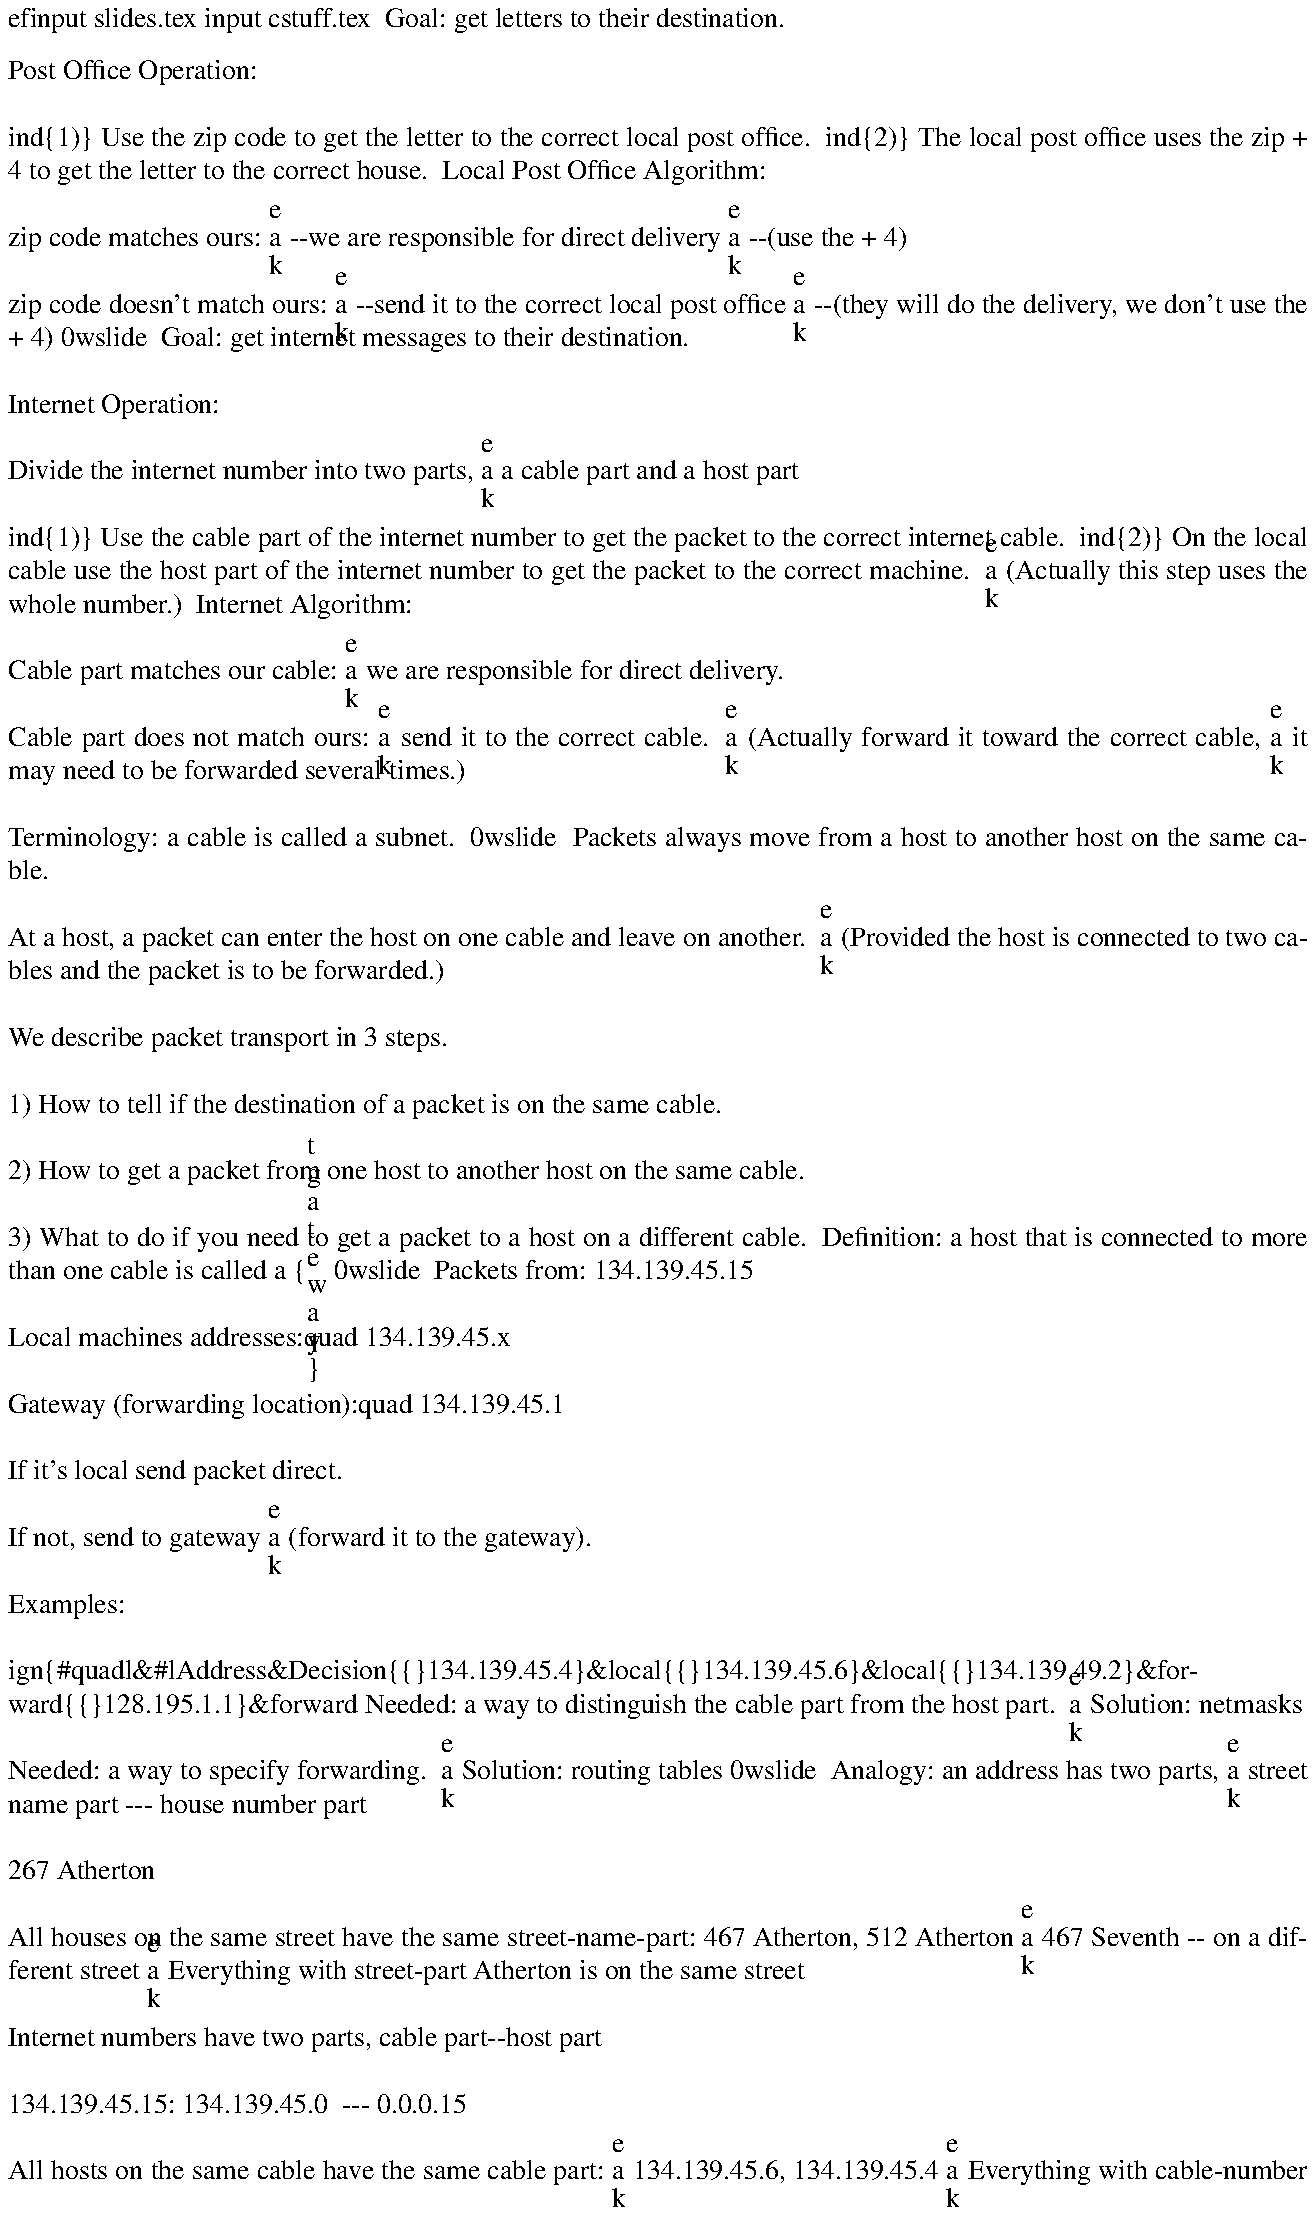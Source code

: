 \def\chapternumber{CECS 472, Internet Routing --- Volper -- 13 August 2003}
\input slides.tex
\input cstuff.tex
\centerline{\bbf Post Office Routing}

Goal: get letters to their destination.

Post Office Operation:

\ind{1)} Use the zip code to get the letter to the correct local post office.
\ind{2)} The local post office uses the zip + 4 to get 
the letter to the correct house.
\vt
Local Post Office Algorithm:

zip code matches ours:
\break
--we are responsible for direct delivery
\break
--(use the + 4)

zip code doesn't match ours:
\break
--send it to the correct local post office
\break
--(they will do the delivery, we don't use the + 4)
\newslide
\centerline{\bbf Internet Routing}

Goal: get internet messages to their destination.

Internet Operation:

Divide the internet number into two parts,
\break
a cable part and a host part

\ind{1)} Use the cable part of the internet number to get the packet to the 
correct internet cable. 
\ind{2)} On the local cable use the host part of the internet number to get the 
packet to the correct machine. 
\break
(Actually this step uses the whole number.)
\vt
Internet Algorithm:

Cable part matches our cable:
\break
we are responsible for direct delivery.

Cable part does not match ours:
\break
send it to the correct cable.
\break
(Actually forward it toward the correct cable,
\break
it may need to be forwarded several times.)

Terminology: a cable is called a subnet.
\newslide
\centerline{\bbf Sending Packets}

Packets always move from a host to another host on the same cable.

At a host, a packet can enter the host on one cable and leave on another.
\break
(Provided the host is connected to two cables and the packet is to be
forwarded.)

We describe packet transport in 3 steps.

1) How to tell if the destination of a packet is on the same cable.

2) How to get a packet from one host to another host on the same cable.

3) What to do if you need to get a packet to a host on a different cable.
\vf
Definition: a host that is connected to more than one cable
is called a {\bit gateway}.
\newslide
\centerline{\bbf Determining if a Host is on the Local Cable}

Packets from: 134.139.45.15

Local machines addresses:\quad 134.139.45.x

Gateway (forwarding location):\quad 134.139.45.1

If it's local send packet direct.

If not, send to gateway
\break
(forward it to the gateway).

Examples: 

\halign{#\quad\hfil&#\hfil\cr
Address&Decision\cr
{\ltt{}134.139.45.4}&local\cr
{\ltt{}134.139.45.6}&local\cr
{\ltt{}134.139.49.2}&forward\cr
{\ltt{}128.195.1.1}&forward\cr}

Needed: a way to distinguish the cable part from the host part.
\break
Solution: netmasks

Needed: a way to specify forwarding.
\break
Solution: routing tables
\newslide
\centerline{\bbf Cable Numbers}

Analogy: an address has two parts,
\break
street name part --- house number part

267 Atherton

All houses on the same street have the same street-name-part:
467 Atherton, 512 Atherton
\break
467 Seventh -- on a different street
\break
Everything with street-part Atherton is on the same street

Internet numbers have two parts, cable part--host part

134.139.45.15: 134.139.45.0  --- 0.0.0.15

All hosts on the same cable have the same cable part:
\break
134.139.45.6, 134.139.45.4
\break
Everything with cable-number 134.139.45.0 is on the same cable.

\newslide
\centerline{\bbf Netmasks and Simple Subnet Routing}

The {\bit netmask} is used to determine if other address is on same
subnet.

Sample netmask 255.255.255.192  (0xffffffc0)
\break
Meaning: the first 26 bits are the cable part,
\break
 the last 6 bits are the host part.

Lynx internet number: {\ltt{}134.139.45.15}

If the destination internet number is the same in the cable part, then
it is on the same cable.

Same cable:
{\ltt{}134.139.45.6},
{\ltt{}134.139.45.4}

Different cable:
{\ltt{}128.195.1.1},
{\ltt{}134.139.49.2},
{\ltt{}134.139.45.72}

Method: (by hand)
Write the numbers out in binary, compare the first 26 bits.

\halign{#\quad\hfil&#\hfil\cr
134.139.45.15&10000110 10001001 00101101 00-001111\cr
134.139.45.4 &10000110 10001001 00101101 00-000100\cr
134.139.49.2 &10000110 10001001 00110001 00-000010\cr
134.139.45.72&10000110 10001001 00101101 01-001000\cr}

Method: zero the host part, then compare for equality
\break
Detail: {\ltt{}AND} with netmask to zero the host part
\newslide
\centerline{\bbf Simple Subnet Routing}

Apply the netmask to your address and the destination address, then compare.

Example: 134.139.45.15  sends to 134.139.45.4

\halign{#\hfil\qquad&#\hfil\qquad&#\hfil\cr
original&134.139.45.15&134.139.45.4\cr
after mask&134.139.45.0&134.139.45.0\cr}

Conclusion: Same cable, send direct

\vt
Example: 134.139.45.15 sends to 134.139.49.2

\halign{#\hfil\qquad&#\hfil\qquad&#\hfil\cr
original&134.139.45.15&134.139.49.2\cr
after mask&134.139.45.0&134.139.49.0\cr}

Conclusion: forward to another cable

\vt
Example: 134.139.45.15 sends to {\ltt{}134.139.45.72}

\halign{#\hfil\qquad&#\hfil\qquad&#\hfil\cr
original&134.139.45.15&134.139.45.72\cr
after mask&134.139.45.0&134.139.45.64\cr}

Conclusion: forward to another cable
\newslide
\centerline{\bbf Transmitting a Packet Over Ethernet}

Each ethernet card has a unique ethernet address 
\break
On an ethernet cable,
\break
-- packets must be sent by ethernet number.
\break
Simplified Ethernet Packet:

{\font\railroadfont
.PS
boxht=0.7i
Da: box wid 1.8i "Dest." "Address"
"6 bytes" at Da.n above
Sa: box wid 1.8i with .w at last box.e "Source" "Address"
"6 bytes" at Sa.n above
Ft: box wid 0.8i with .w at last box.e "Frame" "Type"
Dt: box wid 2.0i with .w at last box.e "IP" "Packet"
Ip1: box wid 6.4i with .nw at Da.sw + (0, -0.8i)
Hdr: box wid 6.4i with .w at Ip1.w "IP Header"
Ipsa: box wid 6.4i with .nw at Hdr.sw "IP source address"
Ipda: box wid 6.4i with .nw at Ipsa.sw "IP destination address"
Data: box wid 6.4i with .nw at Ipda.sw "Data ..."
line -> from Dt.sw to Ip1.nw
line -> from Dt.se to Ip1.ne
.PE
\centerline{\box\graph}}
\vt
Internet Packet is enclosed in an ethernet packet.
\break
Ethernet addresses are required.
\newslide
\centerline{\bbf The ARP Table}

Address Resolution Problem:
\break
Find out the ethernet address of a particular host.
\break
Given an internet number (on the same cable)
\break
what is the number of the ethernet card.

Solution: Keep a table. (Address Resolution Protocol table).

Sample ARP table

\halign{#\hfil&\qquad\hfil#\hfil\cr
Internet&Ethernet\cr
Number&Number\cr
134.139.49.1&00:00:ef:01:ba:50\cr
134.139.49.3&00:00:0f:01:02:70\cr
134.139.49.4&00:20:af:71:cb:f6\cr}

your own number doesn't appear in the table
\break
(it's kept separately)
\newslide
\centerline{\bbf Simple Routing Example 1}

machine: 134.139.45.15
\break
netmask: 255.255.255.192 (0xffffffc0)
\break
ethernet card:  8:0:20:d:ca:9e
\break
gateway: 134.139.45.1

ARP Table
\halign{#\hfil&\qquad\hfil#\hfil\cr
Internet Number&Ethernet Number\cr
134.139.45.1&8:0:2b:16:47:14\cr
134.139.45.4&0:0:f:0:6c:26\cr}

Send to xyzzy:
\break
1) gethostbyname -- xyzzy: 134.139.45.4
\break
2) Apply netmask -- on same cable send direct
\break
3) Look up ethernet number--  0:0:f:0:6c:26
\break
4) send packet (to panther)

{\font\railroadfont
.PS
boxht=0.7i
Da: box wid 1.6i "Dest." "0:0:f:0:6c:26"
Sa: box wid 1.6i with .w at last box.e "Source" "8:0:20:d:ca:9e"
Ipsa: box wid 1.6i with .w at last box.e "IP source" "134.139.45.15"
Ipda: box wid 1.6i with .w at last box.e "IP dest" "134.139.45.4"
.PE
\centerline{\box\graph}}

xyzzy gets packet.
\break
xyzzy examines IP destination and notices it is for itself.
\newslide
\centerline{\bbf Simple Routing Example 2}

machine: 134.139.45.15
\break
netmask: 255.255.255.192 (0xffffffc0)
\break
ethernet card:  8:0:20:d:ca:9e
\break
gateway: 134.139.45.1

Arp Table
\halign{#\hfil&\qquad\hfil#\hfil\cr
Internet Number&Ethernet Number\cr
134.139.45.1&8:0:2b:16:47:14\cr
134.139.45.4&0:0:f:0:6c:26\cr}
Send to plough:
\break
1) gethostbyname -- plough: 134.139.49.2
\break
2) Apply netmask -- on different cable send to gateway
\break
3) Look up gateway -- 134.139.45.1
\break
4) Look up ethernet number (of gateway) --  8:0:2b:16:47:14
\break
5) send packet (to gateway)

{\font\railroadfont
.PS
boxht=0.7i
Da: box wid 1.8i "Dest." "8:0:2b:16:47:14"
Sa: box wid 1.6i with .w at last box.e "Source" "8:0:20:d:ca:9e"
Ipsa: box wid 1.6i with .w at last box.e "IP source" "134.139.45.15"
Ipda: box wid 1.6i with .w at last box.e "IP dest" "134.139.49.2"
.PE
\centerline{\box\graph}}

Gateway gets packet.
\break
Gateway examines IP destination and notices it is to another machine
(134.139.49.2), so,
\break
gateway forwards packet.
\newslide
\centerline{\bbf Routing at a Gateway}

Host is connected to 2 or more cables.

1) destination on a directly connected cable
\break
send direct on correct cable.

2) not directly connected
\break
send to another gateway.

{\railroadfont
.PS
boxht=0.3i
boxwid=0.3i
taplength=0.4i
circlerad=boxht/2
gatedist=2*taplength+boxht
Agate: box "H6"
Bgate: box with .c at Agate.c + (-1.0i, -gatedist) "H4"
Dgate: box with .c at Bgate.c + (-1i, -gatedist) "H2"
Mgate: box with .c at Agate.c + (2.0i, 0) "H1"
Mntab: line up taplength from Mgate.n
Astab: line down taplength from Agate.s
Antab: line up taplength from Agate.n
Bstab: line down taplength from Bgate.s
Bntab: line up taplength from Bgate.n
Dntab: line up taplength from Dgate.n
Bus1: line right 2i from (Bgate.w.x,Astab.end.y)
Bus2: line right 2i from (Dgate.w.x,Bstab.end.y)
Bus6: line right 2.5i from (Agate.w.x,Antab.end.y)
"134.139.22.6" at Dgate.n + (0.01, 0.1i) ljust
"134.139.22.7" at Bgate.s + (0.01, -0.1i) ljust
"134.139.24.13" at Bgate.n + (0.01, 0.1i) ljust
"134.139.24.11" at Agate.s + (0.01, -0.1i) ljust
"134.139.25.9" at Agate.n + (0.01, 0.1i) ljust
"134.139.25.2" at Mgate.n + (0.01, 0.1i) ljust
.PE
\centerline{\box\graph}}

H4 sends to H2--send direct on lower cable

H4 sends to H1--send to H6 (gateway) on upper cable

Required: a routing table to say where to send things.

Internet numbers are associated with network interfaces.
\break
If a host is attached to 3 cables (using 3 interfaces),
\break
it will have 3 internet numbers (one on each cable).
\newslide
\centerline{\bbf Routing at a Gateway}

Principle: if local send direct on correct cable, 
\break
if not send to correct gateway (routing).

interfaces: 134.139.45.1, 134.139.4.2
\break
netmasks 255.255.255.192, 255.255.255.192

sends to (134.139.4.10)

src original: 134.139.45.1 134.139.4.2
\break
src after mask: 134.139.45.0 134.139.4.0
\break
dest original: 134.139.4.10
\break
dest after mask: 134.139.4.0

Conclusion: Matches 134.139.4.2 interface, send direct using that interface.

\vt

sends to (134.139.49.2)

src after mask: 134.139.45.0 134.139.4.0
\break
dest after mask: 134.139.49.0

No match: must check the routing tables.
\newslide
\centerline{\bbf Routing Tables}

sample route table for
\halign{#\hfil&\quad#\hfil&\quad#\hfil&\quad#\hfill\cr
type&destination&gateway&mask\cr
net&134.139.40.0&134.139.4.10&255.255.255.192\cr
net&134.139.41.0&134.139.4.31&255.255.255.192\cr
net (direct)&134.139.4.0&134.139.4.2&255.255.255.192\cr
net (direct)&134.139.45.0&134.139.45.1&255.255.255.192\cr
&default&134.139.4.1&0.0.0.0\cr}

Destinations are given after application of subnet mask.
\break
Example:
\break
134.139.4.10 is the gateway to subnet 134.139.40.0.

to 134.139.41.2

Apply subnetmask to mech1 (134.139.41.0)

Search table (finds 134.139.4.31 entry)

Send packet to 134.139.4.31

\vt

cheetah to aardvark (134.139.49.2)

Apply subnet mask (134.139.49.0)

Table search shows no match, send to default (134.139.4.1)
\newslide
\centerline{\bbf Routing Table Example}

{\tt

.PS
boxht=0.25i
boxwid=1.25i
taplength=0.25i
circlerad=boxht/2
gatedist=2*taplength+boxht
Agate: box "gate.occ.edu"
Bgate: box with .c at Agate.c + (-2.0i, -gatedist) "hawk.occ.edu"
Cgate: box with .c at Agate.c + (2.0i, -gatedist) "dove.occ.edu"
Dgate: box with .c at Bgate.c + (-1i, -gatedist) "jay.occ.edu"
Egate: box with .c at Bgate.c + (1i, -gatedist) "robin.occ.edu"
Fgate: box with .c at Cgate.c + (-1i, -gatedist) "wren.occ.edu"
Astab: line down taplength from Agate.s
Antab: line up taplength from Agate.n
Bstab: line down taplength from Bgate.s
Bntab: line up taplength from Bgate.n
Cstab: line down taplength from Cgate.s
Cntab: line up taplength from Cgate.n
Dntab: line up taplength from Dgate.n
Estab: line down taplength from Egate.s
Entab: line up taplength from Egate.n
Fntab: line up taplength from Fgate.n
Bus1: line from (Bgate.w.x,Astab.end.y) to (Cgate.e.x,Astab.end.y)
Bus2: line from (Dgate.w.x,Bstab.end.y) to (Egate.e.x,Bstab.end.y)
Mac2: box with .c at Egate.c + (-0.25i, -gatedist) "eagle.occ.edu"
Tap2: line up taplength from Mac2.n
Taps2: line down taplength from Mac2.s
Mac3: box with .c at Fgate.c + (0.25i, -gatedist) "emu.occ.edu"
Tap3: line up taplength from Mac3.n
Bus5: line from (Egate.w.x,Estab.end.y) to (Mac3.e.x,Estab.end.y)
Mac5: box with .c at Fgate.c + (1.5i, 0) "crow.occ.edu"
Tap5: line up taplength from Mac5.n
Bus3: line from (Fgate.w.x,Cstab.end.y) to (Mac5.e.x,Cstab.end.y)
Mac6: box with .c at Mac2.c + (1.5i, -gatedist) "kiwi.occ.edu"
Tap6: line up taplength from Mac6.n
Mac7: box with .c at Mac2.c + (-1.5i, -gatedist) "dodo.occ.edu"
Tap7: line up taplength from Mac7.n
Bus6: line from (Mac6.e.x,Taps2.end.y) to (Mac7.w.x,Taps2.end.y)
Def: line from (Antab.end.x-1.0i,Antab.end.y) to (Antab.end.x+0.5i,Antab.end.y)
"cable off campus to the internet" at Def.c above
"177.203.1.1" at Antab.c ljust
"177.203.2.1" at Astab.c ljust
"177.203.2.2" at Cntab.c ljust
"177.203.2.3" at Bntab.c ljust
"177.203.3.1" at Cstab.c ljust
"177.203.3.2" at Fntab.c ljust
"177.203.3.3" at Tap5.c ljust
"177.203.4.1" at Bstab.c ljust
"177.203.4.2" at Dntab.c ljust
"177.203.4.3" at Entab.c ljust
"177.203.5.1" at Estab.c ljust
"177.203.5.2" at Tap2.c ljust
"177.203.5.3" at Tap3.c ljust
"177.203.6.1" at Taps2.c ljust
"177.203.6.2" at Tap6.c ljust
"177.203.6.3" at Tap7.c ljust
.PE
\centerline{\box\graph}

}

\vskip 1in
at hawk:

\halign{#\hfil&\quad#\hfil&\quad#\hfil\cr
type&destination&gateway\cr
net&177.203.3.0&177.203.2.2\cr
net&177.203.5.0&177.203.4.3\cr
net&177.203.6.0&177.203.4.3\cr
net (direct)&177.203.2.0&177.203.2.3\cr
net (direct)&177.203.4.0&177.203.4.1\cr
net&default&177.203.2.1\cr}

\newslide
\centerline{\bbf RIP}
\centerline{Routing Information Protocol (routed)}

Goal: Automatically maintain the routing tables.

Description: When a new subnet is added, information about the location
of the subnet is propagated.

Topology principle:
\break
{\program
A --- B --- C --- D --- E --- F --- G ---
   A'    B'    C'    D'    E'    F'    G'
\endprogram}

If {\ltt{}B} can get to subnet {\ltt{}G'} in $n$ hops,
\break
{\ltt{}A} can get to subnet {\ltt{}G'} in $n+1$ hops
\break
(by sending to {\ltt{}B}).

Implementation:

{\ltt{}G} broadcasts, ``I can get to {\ltt{}G'} in 0 hops".
\break
{\ltt{}F} knows, ``I can get to {\ltt{}G} in 1 hop".
\break
{\ltt{}F} broadcasts, ``I can get to {\ltt{}G'} in 1 hop".
\break
{\ltt{}E} knows, ``I can get to {\ltt{}F} in 1 hop".}
\break
and {\ltt{}F} can get to {\ltt{}G'} in 1 hop".
\break
{\ltt{}E} broadcasts, ``I can get to {\ltt{}G'} in 2 hops".

Principle: RIP is designed for small networks,
\break
16 hops = $\infty$, 15 hops is maximum allowed
\newslide
\centerline{\bbf RIP Issues}

Suppose a gateway dies.

Solution: timeout.

{\ltt{}X} hasn't heard from {\ltt{}Y} in a while,
\break
{\ltt{}X} assumes {\ltt{}Y} is dead 
\break
{\ltt{}X} removes routes to {\ltt{}Y}

{\ltt{}W} knows a route of length 3 (through {\ltt{}X})
\break
{\ltt{}X} has a (false) route of length 4 (through {\ltt{}W}).
\break
{\ltt{}W} a route of length 3 becomes a route of length 5 
(through {\ltt{}X} or {\ltt{}V}).

Eventually {\ltt{}X} reach length 16 (no route).

{\ltt{}W} gets to 16 slightly later.

good news spreads fast, bad news spreads slowly.

\vt
Solution: don't advertise on the cable you got it from.

{\ltt{}W} got route to {\ltt{}Z} from {\ltt{}X}.
\break
{\ltt{}W} does {\bit not } report route to {\ltt{}X}'s cable.

Makes the bad news travel faster.
\newslide
\centerline{\bbf RIP Problems}

Slow propagation of bad news.

Solved by:
\break
selective propagation or
\break
poison routes

When a route goes bad,
\break
slow to find an alternate route

Cause of problem:
\break
Maintains only (at most) one route per subnet.

Solution:
\break
a better protocol
\newslide
\centerline{\bbf OSPF}
\centerline{Open Shortest Path First}

A routing protocol for more complex topologies.

Allows multiple routes to destination to be known at a time.

Allows different types of route (quick, slow).

Allows load balancing (sending across several routes).

Allows areas (delegation of routing).

Allows authentication (security procedures when dealing with other gateways).
\vt
Get connection information

Build a map of the net (edge lists)

Apply shortest path algorithm (Dijkstra)

Slowly info: attached to
\break
Rapid info: Hello, I am alive

Problem: Map is too large.

Areas: know only how to get to the correct area 
(do not need map of interior of area).
\newslide
\centerline{\bbf BGP}
\centerline{Border Gateway Protocol}

Attaching a set of autonomous systems

Autonomous System: a group of networks with a gateways attached
to other ASs.
\break
Our AS: CSUnet (includes all cal states)
\break
BGP does not do traffic inside an AS

Autonomous system example:

{\railroadfont
.PS
boxht=0.5i
boxwid=1.5i
dropdist=1.5i
Mci: box "MCI"
Sprint: box with .c at Agate.c + (-2.0i, 0i) "Sprint"
Barrnet: box with .c at 1/2 between Sprint.c and Mci.c + (0i, dropdist) "BARRnet"
Csunet: box with .c at Mci.c + (0i, -dropdist) "CSUnet"
Cerf: box with .c at Sprint.c + (0i, -dropdist) "CERFnet"
line <-> from 1/2 between Sprint.sw and Sprint.s to Cerf.n
line <-> from 1/2 between Mci.se and Mci.s to Csunet.n
line <-> from Sprint.n to 1/2 between Barrnet.sw and Barrnet.s
line <-> from Mci.n to 1/2 between Barrnet.se and Barrnet.s
line <-> from Mci.nw to Sprint.ne
line <-> from Mci.w to Sprint.e
line <-> from Mci.sw to Cerf.ne
.PE
\centerline{\box\graph}}

Traffic types:
\break
local: inside AS
\break
transit: through AS to another AS

AS types:
\break
stub: one connection out of AS
\break
multihomed: serveral connections out, 
doesn't do transit
\break
transit: serveral connections out of AS, 
does transit
\newslide
BGP speaker node: one for each AS
\break
Advertises networks with in AS
\break
Advertises networks through AS (transit)

Border Gateway: connected to another AS 
\break
may be several

{\railroadfont
.PS
boxht=1.5i
boxwid=2.5i
dropdist=1.5i
Sprint: box
"Sprint" at Sprint.n above
Csunet: box with .c at Sprint.c + (3.5i, 0i)
"CSUnet" at Csunet.n above
Sgate: box wid 1.5i ht 0.5i with .c at 1/2 between Sprint.c and Sprint.s "204.78.48.5"
Cgate: box wid 1.5i ht 0.5i with .c at 1/2 between Csunet.c and Csunet.s "130.150.102.30"
line <-> from Sgate.e to Cgate.w
.PE
\centerline{\box\graph}}

\vt
BGP goal: a path to destination with no loops

BGP allows ``prefer AS1 to AS2" routing decisions.

BGP speaker protocols:
\break
Advertise route
\break
Withdraw route
\newslide
\centerline{\bbf CIDR}
\centerline{Classless Internet Domain Routing}

Goal: reduce the size of the routing tables
\break
Method: Aggregate licenses and routes
\break
Detail: A mask for each table entry

Also called {\bit supernetting}

Example: suppose 194.200.0.0 through 194.203.255.0 are availble
through the gateway 204.70.3.133

Route table entry:

{\program
Desitination  Length   Gateway
194.200.0.0   14       204.70.3.133
\endprogram}

Length is number of bits in mask
\break
(masks are left justified)

Used by BGP-4

Implication: regional assignment of addresses reduces routing table size.

\newslide
\centerline{\bbf Getting an Ethernet Number (ARP)}
\vt
You really can't send to an internet number\break
you must send to a ethernet address.
\vt
ARP---Address Resolution Protocol

Use Ethernet's broadcast option.\break
Question: ``Who has this internet number"\break
Answer: ``I do (this is my ethernet number)"\break
Cache the answer.

Broadcast an ARP (IP) packet for the destination.
\break
Ethernet header: source/destination ethernet address
\break
IP header: source/destination IP address

Destination sends back an IP packet.

Sending an ARP tells everyone your ethernet and IP address.

Sending any packet tells the receiver your ethernet and IP address.

Broadcast and ARP work only within a subnet\break
(cable or cables connected with repeaters).
\newslide
\centerline{Other Networks}
\vt
\centerline{\bbf proNET}

proNET---network connection number
\vt
Uses a ``mask" paradigm: \break
proNET numbers are 1..32, \break
use the proNET number as the last 5 bits of internet number.
\vf
\centerline{\bbf X25NET}

Each DTE (router) must agree to do IP.

Each DTE maintains a map of other DTE's and their IP addresses.

Each PAD also maintains this map.
\vf
\centerline{\bbf Token Ring}

Use broadcast for arp
\newslide
\centerline{\bbf RARP}
\centerline{Reverse Address Resolution Protocol}

Diskless systems know only their ethernet address

Broadcast ``who am i"

Boot server has table {\ltt{}/etc/bootptab}  

\halign{\quad\hfil#\hfil\quad&\hfil\quad#\hfil\quad&\hfil\quad#\hfil\quad&\hfil\quad#\hfil\cr
host&ethernet&internet&bootfile\cr
name&address&address\cr}
\vt
Server answers: ``you are x.x.x.x",
\ind{}``here is your OS"

{\ltt{}/etc/ethers}: holds ``permanent" table.
\vt
RARP note:
\break
machines display their ethernet number during boot
\newslide
\centerline{\bbf DHCP}
\centerline{Dynamic Host Configuration Protocol}

It's a pain to give IP numbers to all those PCs.

Broadcast ``I need an IP number"

Server:
\break
1) list of number's it can allocate from
\break
2) table of which numbers it has already given out.

Server reply: Here use this IP number.
\break
(until they turn you off)

Issue: needs ``are you alive" interaction to reclaim
numbers when the PC is powered down.
\newslide
\centerline{\bbf Packet Transport}

How does a packet get to its destination?

Directly connected machine: 
\ind{1)} send arp packet, 
\ind{2)} get arp reply, 
\ind{3)} send datagram packet direct
\vt
Distant machine (routing):

\ind{a)} find a directly connected machine that's closer to the destination.
\ind{b)} send the packet to that directly connected machine.
\newslide
\centerline{\bbf ICMP}

Internet Control Message Protocol
\break
%Comer: Chapter 9

Reporting errors and exchanging information 

Echo request, echo reply -- used by ping

Timestamp request/reply --- used by traceroute and for RTT estimation

Address mask request/reply --- need to know what address mask your
network is using so we can route correctly.

Source Quench --- slow down...don't send me packets so fast.
Used for local congestion.

Redirect --- destination is directly attached to your cable,
please send direct and not to this gateway.

Destination unreachable,
Time exceeded, parameter problem ---
used to report errors.
\break
I can't get there (unreachable),
\break
this packet is going in circles (time exceeded),
\break
this packet got garbaged (parameter problem)

\newslide
\bye
